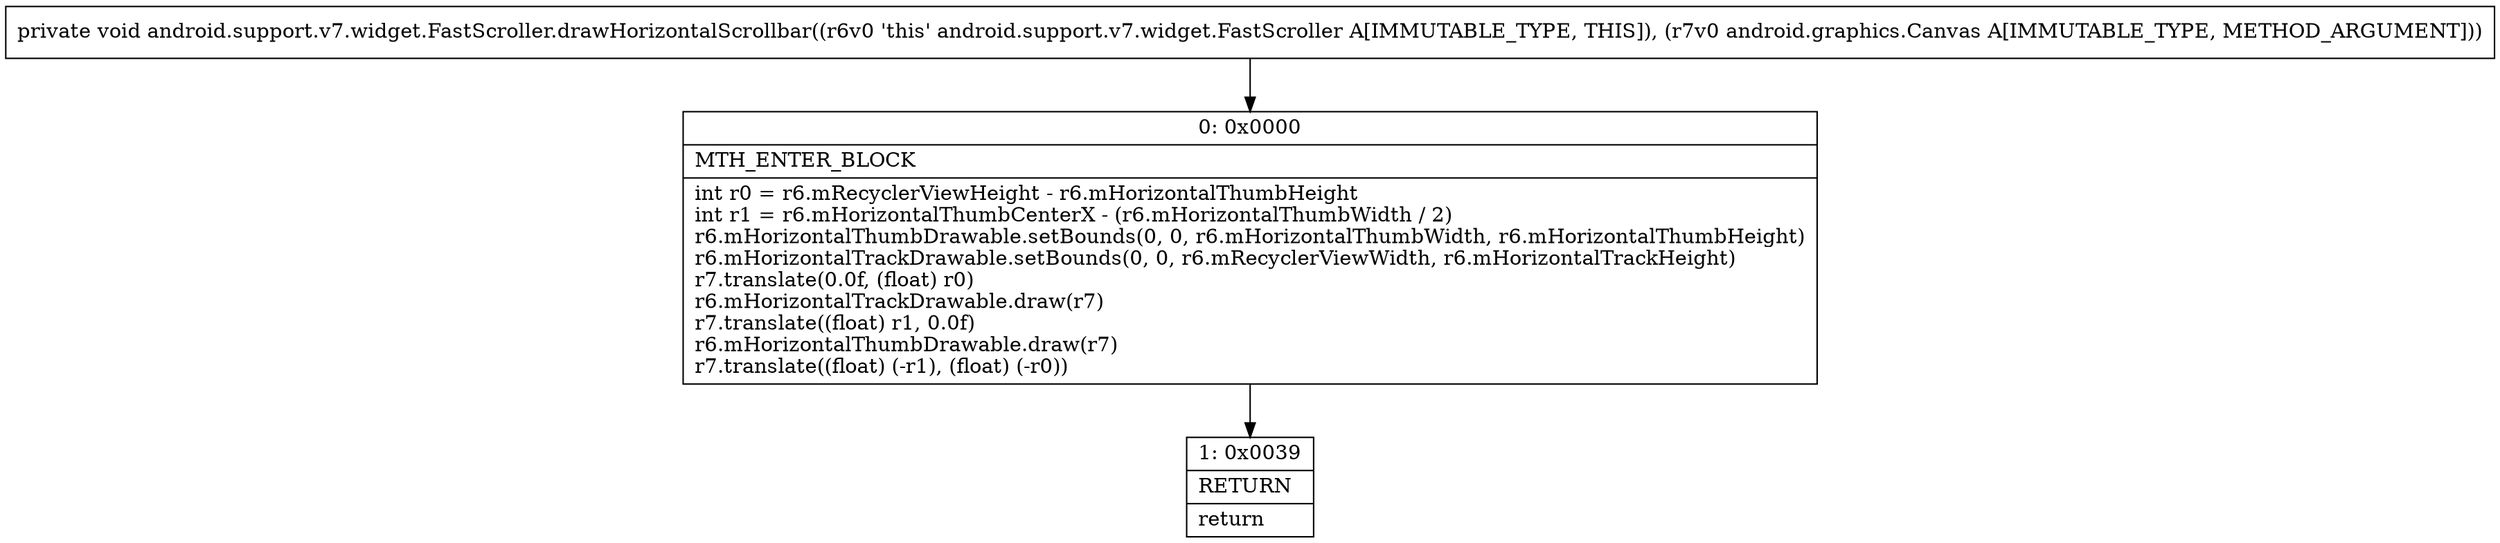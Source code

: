 digraph "CFG forandroid.support.v7.widget.FastScroller.drawHorizontalScrollbar(Landroid\/graphics\/Canvas;)V" {
Node_0 [shape=record,label="{0\:\ 0x0000|MTH_ENTER_BLOCK\l|int r0 = r6.mRecyclerViewHeight \- r6.mHorizontalThumbHeight\lint r1 = r6.mHorizontalThumbCenterX \- (r6.mHorizontalThumbWidth \/ 2)\lr6.mHorizontalThumbDrawable.setBounds(0, 0, r6.mHorizontalThumbWidth, r6.mHorizontalThumbHeight)\lr6.mHorizontalTrackDrawable.setBounds(0, 0, r6.mRecyclerViewWidth, r6.mHorizontalTrackHeight)\lr7.translate(0.0f, (float) r0)\lr6.mHorizontalTrackDrawable.draw(r7)\lr7.translate((float) r1, 0.0f)\lr6.mHorizontalThumbDrawable.draw(r7)\lr7.translate((float) (\-r1), (float) (\-r0))\l}"];
Node_1 [shape=record,label="{1\:\ 0x0039|RETURN\l|return\l}"];
MethodNode[shape=record,label="{private void android.support.v7.widget.FastScroller.drawHorizontalScrollbar((r6v0 'this' android.support.v7.widget.FastScroller A[IMMUTABLE_TYPE, THIS]), (r7v0 android.graphics.Canvas A[IMMUTABLE_TYPE, METHOD_ARGUMENT])) }"];
MethodNode -> Node_0;
Node_0 -> Node_1;
}

